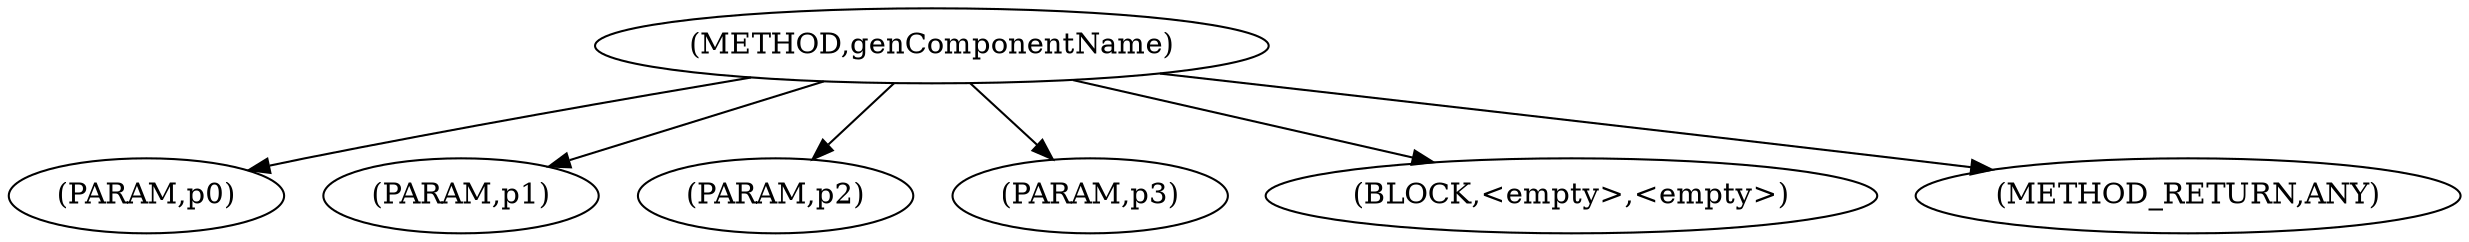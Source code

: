 digraph "genComponentName" {  
"1342" [label = <(METHOD,genComponentName)> ]
"1343" [label = <(PARAM,p0)> ]
"1344" [label = <(PARAM,p1)> ]
"1345" [label = <(PARAM,p2)> ]
"1346" [label = <(PARAM,p3)> ]
"1347" [label = <(BLOCK,&lt;empty&gt;,&lt;empty&gt;)> ]
"1348" [label = <(METHOD_RETURN,ANY)> ]
  "1342" -> "1343" 
  "1342" -> "1344" 
  "1342" -> "1347" 
  "1342" -> "1345" 
  "1342" -> "1348" 
  "1342" -> "1346" 
}
